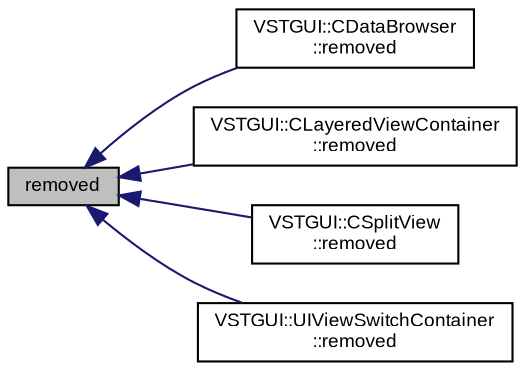 digraph "removed"
{
  bgcolor="transparent";
  edge [fontname="Arial",fontsize="9",labelfontname="Arial",labelfontsize="9"];
  node [fontname="Arial",fontsize="9",shape=record];
  rankdir="LR";
  Node1 [label="removed",height=0.2,width=0.4,color="black", fillcolor="grey75", style="filled" fontcolor="black"];
  Node1 -> Node2 [dir="back",color="midnightblue",fontsize="9",style="solid",fontname="Arial"];
  Node2 [label="VSTGUI::CDataBrowser\l::removed",height=0.2,width=0.4,color="black",URL="$class_v_s_t_g_u_i_1_1_c_data_browser.html#a49265b3f3a104df683a4fb5867d09555",tooltip="view is removed from parent view "];
  Node1 -> Node3 [dir="back",color="midnightblue",fontsize="9",style="solid",fontname="Arial"];
  Node3 [label="VSTGUI::CLayeredViewContainer\l::removed",height=0.2,width=0.4,color="black",URL="$class_v_s_t_g_u_i_1_1_c_layered_view_container.html#a49265b3f3a104df683a4fb5867d09555",tooltip="view is removed from parent view "];
  Node1 -> Node4 [dir="back",color="midnightblue",fontsize="9",style="solid",fontname="Arial"];
  Node4 [label="VSTGUI::CSplitView\l::removed",height=0.2,width=0.4,color="black",URL="$class_v_s_t_g_u_i_1_1_c_split_view.html#a49265b3f3a104df683a4fb5867d09555",tooltip="view is removed from parent view "];
  Node1 -> Node5 [dir="back",color="midnightblue",fontsize="9",style="solid",fontname="Arial"];
  Node5 [label="VSTGUI::UIViewSwitchContainer\l::removed",height=0.2,width=0.4,color="black",URL="$class_v_s_t_g_u_i_1_1_u_i_view_switch_container.html#a49265b3f3a104df683a4fb5867d09555",tooltip="view is removed from parent view "];
}
